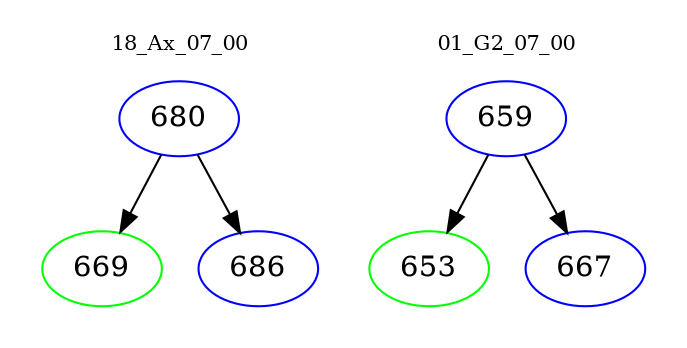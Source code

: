 digraph{
subgraph cluster_0 {
color = white
label = "18_Ax_07_00";
fontsize=10;
T0_680 [label="680", color="blue"]
T0_680 -> T0_669 [color="black"]
T0_669 [label="669", color="green"]
T0_680 -> T0_686 [color="black"]
T0_686 [label="686", color="blue"]
}
subgraph cluster_1 {
color = white
label = "01_G2_07_00";
fontsize=10;
T1_659 [label="659", color="blue"]
T1_659 -> T1_653 [color="black"]
T1_653 [label="653", color="green"]
T1_659 -> T1_667 [color="black"]
T1_667 [label="667", color="blue"]
}
}
